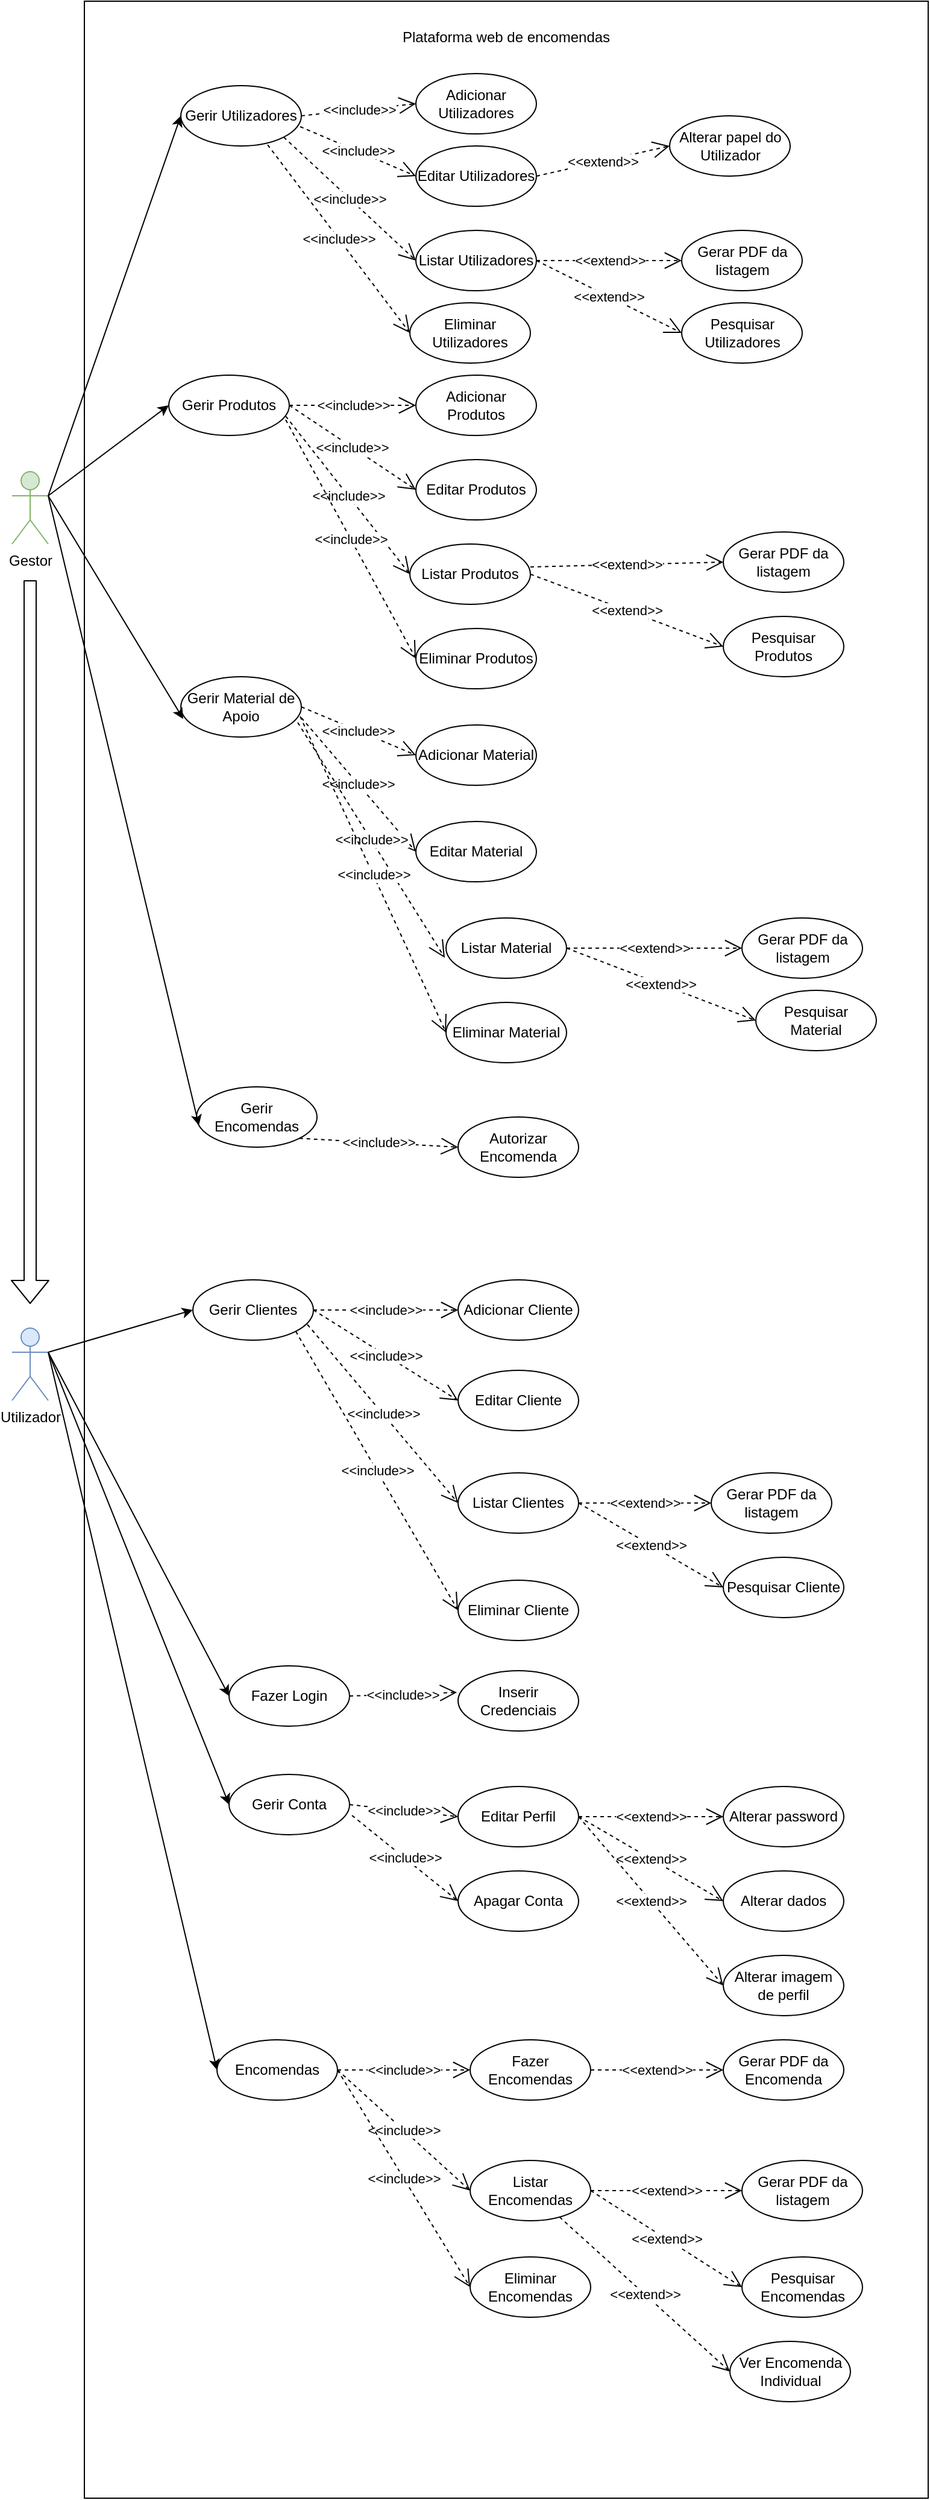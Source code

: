 <mxfile version="10.7.1" type="device"><diagram id="4NJn6jkyg2GbikBChV5x" name="Page-1"><mxGraphModel dx="1394" dy="1916" grid="1" gridSize="10" guides="1" tooltips="1" connect="1" arrows="1" fold="1" page="1" pageScale="1" pageWidth="827" pageHeight="1169" math="0" shadow="0"><root><mxCell id="0"/><mxCell id="1" parent="0"/><mxCell id="Gq-TMFXcKOGOUpG4G3Sq-10" value="" style="whiteSpace=wrap;html=1;" parent="1" vertex="1"><mxGeometry x="270" y="-190" width="700" height="2070" as="geometry"/></mxCell><mxCell id="Gq-TMFXcKOGOUpG4G3Sq-2" value="Gestor" style="shape=umlActor;verticalLabelPosition=bottom;labelBackgroundColor=#ffffff;verticalAlign=top;html=1;outlineConnect=0;fillColor=#d5e8d4;strokeColor=#82b366;" parent="1" vertex="1"><mxGeometry x="210" y="200" width="30" height="60" as="geometry"/></mxCell><mxCell id="Gq-TMFXcKOGOUpG4G3Sq-3" value="Utilizador" style="shape=umlActor;verticalLabelPosition=bottom;labelBackgroundColor=#ffffff;verticalAlign=top;html=1;outlineConnect=0;fillColor=#dae8fc;strokeColor=#6c8ebf;" parent="1" vertex="1"><mxGeometry x="210" y="910" width="30" height="60" as="geometry"/></mxCell><mxCell id="Gq-TMFXcKOGOUpG4G3Sq-9" value="" style="shape=flexArrow;endArrow=classic;html=1;" parent="1" edge="1"><mxGeometry width="50" height="50" relative="1" as="geometry"><mxPoint x="225" y="290" as="sourcePoint"/><mxPoint x="225" y="890" as="targetPoint"/></mxGeometry></mxCell><mxCell id="Gq-TMFXcKOGOUpG4G3Sq-11" value="Plataforma web de encomendas" style="text;html=1;strokeColor=none;fillColor=none;align=center;verticalAlign=middle;whiteSpace=wrap;rounded=0;" parent="1" vertex="1"><mxGeometry x="525" y="-170" width="190" height="20" as="geometry"/></mxCell><mxCell id="Gq-TMFXcKOGOUpG4G3Sq-12" value="Gerir Utilizadores" style="ellipse;whiteSpace=wrap;html=1;" parent="1" vertex="1"><mxGeometry x="350" y="-120" width="100" height="50" as="geometry"/></mxCell><mxCell id="Gq-TMFXcKOGOUpG4G3Sq-13" value="Gerir Produtos" style="ellipse;whiteSpace=wrap;html=1;" parent="1" vertex="1"><mxGeometry x="340" y="120" width="100" height="50" as="geometry"/></mxCell><mxCell id="Gq-TMFXcKOGOUpG4G3Sq-14" value="Gerir Material de Apoio" style="ellipse;whiteSpace=wrap;html=1;" parent="1" vertex="1"><mxGeometry x="350" y="370" width="100" height="50" as="geometry"/></mxCell><mxCell id="Gq-TMFXcKOGOUpG4G3Sq-15" value="Gerir Encomendas" style="ellipse;whiteSpace=wrap;html=1;" parent="1" vertex="1"><mxGeometry x="363" y="710" width="100" height="50" as="geometry"/></mxCell><mxCell id="Gq-TMFXcKOGOUpG4G3Sq-21" value="" style="endArrow=classic;html=1;entryX=0;entryY=0.5;entryDx=0;entryDy=0;exitX=1;exitY=0.333;exitDx=0;exitDy=0;exitPerimeter=0;" parent="1" source="Gq-TMFXcKOGOUpG4G3Sq-2" target="Gq-TMFXcKOGOUpG4G3Sq-12" edge="1"><mxGeometry width="50" height="50" relative="1" as="geometry"><mxPoint x="240" y="225" as="sourcePoint"/><mxPoint x="290" y="175" as="targetPoint"/></mxGeometry></mxCell><mxCell id="Gq-TMFXcKOGOUpG4G3Sq-22" value="" style="endArrow=classic;html=1;entryX=0;entryY=0.5;entryDx=0;entryDy=0;exitX=1;exitY=0.333;exitDx=0;exitDy=0;exitPerimeter=0;" parent="1" source="Gq-TMFXcKOGOUpG4G3Sq-2" target="Gq-TMFXcKOGOUpG4G3Sq-13" edge="1"><mxGeometry width="50" height="50" relative="1" as="geometry"><mxPoint x="240" y="230" as="sourcePoint"/><mxPoint x="350" y="195" as="targetPoint"/></mxGeometry></mxCell><mxCell id="Gq-TMFXcKOGOUpG4G3Sq-23" value="" style="endArrow=classic;html=1;entryX=0.02;entryY=0.7;entryDx=0;entryDy=0;exitX=1;exitY=0.333;exitDx=0;exitDy=0;exitPerimeter=0;entryPerimeter=0;" parent="1" source="Gq-TMFXcKOGOUpG4G3Sq-2" target="Gq-TMFXcKOGOUpG4G3Sq-14" edge="1"><mxGeometry width="50" height="50" relative="1" as="geometry"><mxPoint x="260" y="245" as="sourcePoint"/><mxPoint x="360" y="205" as="targetPoint"/></mxGeometry></mxCell><mxCell id="Gq-TMFXcKOGOUpG4G3Sq-24" value="" style="endArrow=classic;html=1;entryX=0.02;entryY=0.64;entryDx=0;entryDy=0;exitX=1;exitY=0.333;exitDx=0;exitDy=0;exitPerimeter=0;entryPerimeter=0;" parent="1" source="Gq-TMFXcKOGOUpG4G3Sq-2" target="Gq-TMFXcKOGOUpG4G3Sq-15" edge="1"><mxGeometry width="50" height="50" relative="1" as="geometry"><mxPoint x="270" y="255" as="sourcePoint"/><mxPoint x="370" y="215" as="targetPoint"/></mxGeometry></mxCell><mxCell id="Gq-TMFXcKOGOUpG4G3Sq-26" value="Adicionar Utilizadores" style="ellipse;whiteSpace=wrap;html=1;" parent="1" vertex="1"><mxGeometry x="545" y="-130" width="100" height="50" as="geometry"/></mxCell><mxCell id="Gq-TMFXcKOGOUpG4G3Sq-27" value="Editar Utilizadores" style="ellipse;whiteSpace=wrap;html=1;" parent="1" vertex="1"><mxGeometry x="545" y="-70" width="100" height="50" as="geometry"/></mxCell><mxCell id="Gq-TMFXcKOGOUpG4G3Sq-29" value="Alterar papel do Utilizador" style="ellipse;whiteSpace=wrap;html=1;" parent="1" vertex="1"><mxGeometry x="755.5" y="-95" width="100" height="50" as="geometry"/></mxCell><mxCell id="Gq-TMFXcKOGOUpG4G3Sq-40" value="Eliminar Utilizadores" style="ellipse;whiteSpace=wrap;html=1;" parent="1" vertex="1"><mxGeometry x="540" y="60" width="100" height="50" as="geometry"/></mxCell><mxCell id="Gq-TMFXcKOGOUpG4G3Sq-43" value="Listar Utilizadores" style="ellipse;whiteSpace=wrap;html=1;" parent="1" vertex="1"><mxGeometry x="545" width="100" height="50" as="geometry"/></mxCell><mxCell id="Gq-TMFXcKOGOUpG4G3Sq-48" value="Gerar PDF da listagem" style="ellipse;whiteSpace=wrap;html=1;" parent="1" vertex="1"><mxGeometry x="765.5" width="100" height="50" as="geometry"/></mxCell><mxCell id="Gq-TMFXcKOGOUpG4G3Sq-54" value="&amp;lt;&amp;lt;include&amp;gt;&amp;gt;" style="endArrow=open;endSize=12;dashed=1;html=1;exitX=1;exitY=0.5;exitDx=0;exitDy=0;entryX=0;entryY=0.5;entryDx=0;entryDy=0;" parent="1" source="Gq-TMFXcKOGOUpG4G3Sq-12" target="Gq-TMFXcKOGOUpG4G3Sq-26" edge="1"><mxGeometry width="160" relative="1" as="geometry"><mxPoint x="440" y="169.5" as="sourcePoint"/><mxPoint x="600" y="169.5" as="targetPoint"/></mxGeometry></mxCell><mxCell id="Gq-TMFXcKOGOUpG4G3Sq-55" value="&amp;lt;&amp;lt;include&amp;gt;&amp;gt;" style="endArrow=open;endSize=12;dashed=1;html=1;exitX=0.99;exitY=0.68;exitDx=0;exitDy=0;exitPerimeter=0;entryX=0;entryY=0.5;entryDx=0;entryDy=0;" parent="1" source="Gq-TMFXcKOGOUpG4G3Sq-12" target="Gq-TMFXcKOGOUpG4G3Sq-27" edge="1"><mxGeometry width="160" relative="1" as="geometry"><mxPoint x="450" y="199" as="sourcePoint"/><mxPoint x="610" y="199" as="targetPoint"/></mxGeometry></mxCell><mxCell id="Gq-TMFXcKOGOUpG4G3Sq-56" value="&amp;lt;&amp;lt;include&amp;gt;&amp;gt;" style="endArrow=open;endSize=12;dashed=1;html=1;exitX=1;exitY=1;exitDx=0;exitDy=0;entryX=0;entryY=0.5;entryDx=0;entryDy=0;" parent="1" source="Gq-TMFXcKOGOUpG4G3Sq-12" target="Gq-TMFXcKOGOUpG4G3Sq-43" edge="1"><mxGeometry width="160" relative="1" as="geometry"><mxPoint x="413" y="220" as="sourcePoint"/><mxPoint x="573" y="220" as="targetPoint"/></mxGeometry></mxCell><mxCell id="Gq-TMFXcKOGOUpG4G3Sq-57" value="&amp;lt;&amp;lt;include&amp;gt;&amp;gt;" style="endArrow=open;endSize=12;dashed=1;html=1;entryX=0;entryY=0.5;entryDx=0;entryDy=0;exitX=0.72;exitY=0.98;exitDx=0;exitDy=0;exitPerimeter=0;" parent="1" source="Gq-TMFXcKOGOUpG4G3Sq-12" target="Gq-TMFXcKOGOUpG4G3Sq-40" edge="1"><mxGeometry width="160" relative="1" as="geometry"><mxPoint x="385" y="209.5" as="sourcePoint"/><mxPoint x="545" y="209.5" as="targetPoint"/></mxGeometry></mxCell><mxCell id="Gq-TMFXcKOGOUpG4G3Sq-60" value="&amp;lt;&amp;lt;extend&amp;gt;&amp;gt;" style="endArrow=open;endSize=12;dashed=1;html=1;exitX=1;exitY=0.5;exitDx=0;exitDy=0;entryX=0;entryY=0.5;entryDx=0;entryDy=0;" parent="1" source="Gq-TMFXcKOGOUpG4G3Sq-27" target="Gq-TMFXcKOGOUpG4G3Sq-29" edge="1"><mxGeometry width="160" relative="1" as="geometry"><mxPoint x="660" y="200" as="sourcePoint"/><mxPoint x="700" y="200" as="targetPoint"/></mxGeometry></mxCell><mxCell id="Gq-TMFXcKOGOUpG4G3Sq-63" value="&amp;lt;&amp;lt;extend&amp;gt;&amp;gt;" style="endArrow=open;endSize=12;dashed=1;html=1;exitX=1;exitY=0.5;exitDx=0;exitDy=0;entryX=0;entryY=0.5;entryDx=0;entryDy=0;" parent="1" source="Gq-TMFXcKOGOUpG4G3Sq-43" target="Gq-TMFXcKOGOUpG4G3Sq-48" edge="1"><mxGeometry width="160" relative="1" as="geometry"><mxPoint x="650" y="254.5" as="sourcePoint"/><mxPoint x="750" y="254.5" as="targetPoint"/></mxGeometry></mxCell><mxCell id="Gq-TMFXcKOGOUpG4G3Sq-64" value="Adicionar Produtos" style="ellipse;whiteSpace=wrap;html=1;" parent="1" vertex="1"><mxGeometry x="545" y="120" width="100" height="50" as="geometry"/></mxCell><mxCell id="Gq-TMFXcKOGOUpG4G3Sq-65" value="Editar Produtos" style="ellipse;whiteSpace=wrap;html=1;" parent="1" vertex="1"><mxGeometry x="545" y="190" width="100" height="50" as="geometry"/></mxCell><mxCell id="Gq-TMFXcKOGOUpG4G3Sq-66" value="Listar Produtos" style="ellipse;whiteSpace=wrap;html=1;" parent="1" vertex="1"><mxGeometry x="540" y="260" width="100" height="50" as="geometry"/></mxCell><mxCell id="Gq-TMFXcKOGOUpG4G3Sq-67" value="Eliminar Produtos" style="ellipse;whiteSpace=wrap;html=1;" parent="1" vertex="1"><mxGeometry x="545" y="330" width="100" height="50" as="geometry"/></mxCell><mxCell id="Gq-TMFXcKOGOUpG4G3Sq-68" value="&amp;lt;&amp;lt;include&amp;gt;&amp;gt;" style="endArrow=open;endSize=12;dashed=1;html=1;exitX=1;exitY=0.5;exitDx=0;exitDy=0;entryX=0;entryY=0.5;entryDx=0;entryDy=0;" parent="1" source="Gq-TMFXcKOGOUpG4G3Sq-13" target="Gq-TMFXcKOGOUpG4G3Sq-64" edge="1"><mxGeometry width="160" relative="1" as="geometry"><mxPoint x="480" y="405" as="sourcePoint"/><mxPoint x="575" y="365" as="targetPoint"/></mxGeometry></mxCell><mxCell id="Gq-TMFXcKOGOUpG4G3Sq-69" value="&amp;lt;&amp;lt;include&amp;gt;&amp;gt;" style="endArrow=open;endSize=12;dashed=1;html=1;exitX=1;exitY=0.5;exitDx=0;exitDy=0;entryX=0;entryY=0.5;entryDx=0;entryDy=0;" parent="1" source="Gq-TMFXcKOGOUpG4G3Sq-13" target="Gq-TMFXcKOGOUpG4G3Sq-65" edge="1"><mxGeometry width="160" relative="1" as="geometry"><mxPoint x="490" y="430" as="sourcePoint"/><mxPoint x="620" y="420" as="targetPoint"/></mxGeometry></mxCell><mxCell id="Gq-TMFXcKOGOUpG4G3Sq-70" value="&amp;lt;&amp;lt;include&amp;gt;&amp;gt;" style="endArrow=open;endSize=12;dashed=1;html=1;entryX=0;entryY=0.5;entryDx=0;entryDy=0;exitX=0.97;exitY=0.68;exitDx=0;exitDy=0;exitPerimeter=0;" parent="1" source="Gq-TMFXcKOGOUpG4G3Sq-13" target="Gq-TMFXcKOGOUpG4G3Sq-66" edge="1"><mxGeometry width="160" relative="1" as="geometry"><mxPoint x="500" y="390" as="sourcePoint"/><mxPoint x="600" y="472" as="targetPoint"/></mxGeometry></mxCell><mxCell id="Gq-TMFXcKOGOUpG4G3Sq-71" value="&amp;lt;&amp;lt;extend&amp;gt;&amp;gt;" style="endArrow=open;endSize=12;dashed=1;html=1;exitX=1;exitY=0.5;exitDx=0;exitDy=0;entryX=0;entryY=0.5;entryDx=0;entryDy=0;" parent="1" source="Gq-TMFXcKOGOUpG4G3Sq-43" target="Gq-TMFXcKOGOUpG4G3Sq-72" edge="1"><mxGeometry width="160" relative="1" as="geometry"><mxPoint x="660" y="289" as="sourcePoint"/><mxPoint x="780" y="300" as="targetPoint"/></mxGeometry></mxCell><mxCell id="Gq-TMFXcKOGOUpG4G3Sq-72" value="Pesquisar Utilizadores" style="ellipse;whiteSpace=wrap;html=1;" parent="1" vertex="1"><mxGeometry x="765.5" y="60" width="100" height="50" as="geometry"/></mxCell><mxCell id="Gq-TMFXcKOGOUpG4G3Sq-75" value="&amp;lt;&amp;lt;include&amp;gt;&amp;gt;" style="endArrow=open;endSize=12;dashed=1;html=1;entryX=0;entryY=0.5;entryDx=0;entryDy=0;exitX=0.97;exitY=0.74;exitDx=0;exitDy=0;exitPerimeter=0;" parent="1" source="Gq-TMFXcKOGOUpG4G3Sq-13" target="Gq-TMFXcKOGOUpG4G3Sq-67" edge="1"><mxGeometry width="160" relative="1" as="geometry"><mxPoint x="483.5" y="430" as="sourcePoint"/><mxPoint x="616.5" y="533" as="targetPoint"/></mxGeometry></mxCell><mxCell id="Gq-TMFXcKOGOUpG4G3Sq-77" value="Gerar PDF da listagem" style="ellipse;whiteSpace=wrap;html=1;" parent="1" vertex="1"><mxGeometry x="800" y="250" width="100" height="50" as="geometry"/></mxCell><mxCell id="Gq-TMFXcKOGOUpG4G3Sq-78" value="&amp;lt;&amp;lt;extend&amp;gt;&amp;gt;" style="endArrow=open;endSize=12;dashed=1;html=1;exitX=1;exitY=0.38;exitDx=0;exitDy=0;entryX=0;entryY=0.5;entryDx=0;entryDy=0;exitPerimeter=0;" parent="1" source="Gq-TMFXcKOGOUpG4G3Sq-66" target="Gq-TMFXcKOGOUpG4G3Sq-77" edge="1"><mxGeometry width="160" relative="1" as="geometry"><mxPoint x="717" y="483" as="sourcePoint"/><mxPoint x="817" y="479.5" as="targetPoint"/></mxGeometry></mxCell><mxCell id="Gq-TMFXcKOGOUpG4G3Sq-79" value="&amp;lt;&amp;lt;extend&amp;gt;&amp;gt;" style="endArrow=open;endSize=12;dashed=1;html=1;exitX=1;exitY=0.5;exitDx=0;exitDy=0;entryX=0;entryY=0.5;entryDx=0;entryDy=0;" parent="1" source="Gq-TMFXcKOGOUpG4G3Sq-66" target="Gq-TMFXcKOGOUpG4G3Sq-80" edge="1"><mxGeometry width="160" relative="1" as="geometry"><mxPoint x="717" y="483" as="sourcePoint"/><mxPoint x="847" y="525" as="targetPoint"/></mxGeometry></mxCell><mxCell id="Gq-TMFXcKOGOUpG4G3Sq-80" value="Pesquisar Produtos" style="ellipse;whiteSpace=wrap;html=1;" parent="1" vertex="1"><mxGeometry x="800" y="320" width="100" height="50" as="geometry"/></mxCell><mxCell id="Gq-TMFXcKOGOUpG4G3Sq-100" value="Adicionar Material" style="ellipse;whiteSpace=wrap;html=1;" parent="1" vertex="1"><mxGeometry x="545" y="410" width="100" height="50" as="geometry"/></mxCell><mxCell id="Gq-TMFXcKOGOUpG4G3Sq-101" value="Editar Material" style="ellipse;whiteSpace=wrap;html=1;" parent="1" vertex="1"><mxGeometry x="545" y="490" width="100" height="50" as="geometry"/></mxCell><mxCell id="Gq-TMFXcKOGOUpG4G3Sq-102" value="Listar Material" style="ellipse;whiteSpace=wrap;html=1;" parent="1" vertex="1"><mxGeometry x="570" y="570" width="100" height="50" as="geometry"/></mxCell><mxCell id="Gq-TMFXcKOGOUpG4G3Sq-103" value="Eliminar Material" style="ellipse;whiteSpace=wrap;html=1;" parent="1" vertex="1"><mxGeometry x="570" y="640" width="100" height="50" as="geometry"/></mxCell><mxCell id="Gq-TMFXcKOGOUpG4G3Sq-105" value="&amp;lt;&amp;lt;include&amp;gt;&amp;gt;" style="endArrow=open;endSize=12;dashed=1;html=1;entryX=0;entryY=0.5;entryDx=0;entryDy=0;exitX=1;exitY=0.5;exitDx=0;exitDy=0;" parent="1" source="Gq-TMFXcKOGOUpG4G3Sq-14" target="Gq-TMFXcKOGOUpG4G3Sq-100" edge="1"><mxGeometry width="160" relative="1" as="geometry"><mxPoint x="500" y="547" as="sourcePoint"/><mxPoint x="633" y="650" as="targetPoint"/></mxGeometry></mxCell><mxCell id="Gq-TMFXcKOGOUpG4G3Sq-106" value="&amp;lt;&amp;lt;include&amp;gt;&amp;gt;" style="endArrow=open;endSize=12;dashed=1;html=1;entryX=0;entryY=0.5;entryDx=0;entryDy=0;exitX=1;exitY=0.68;exitDx=0;exitDy=0;exitPerimeter=0;" parent="1" source="Gq-TMFXcKOGOUpG4G3Sq-14" target="Gq-TMFXcKOGOUpG4G3Sq-101" edge="1"><mxGeometry width="160" relative="1" as="geometry"><mxPoint x="510" y="680" as="sourcePoint"/><mxPoint x="630" y="680" as="targetPoint"/></mxGeometry></mxCell><mxCell id="Gq-TMFXcKOGOUpG4G3Sq-107" value="&amp;lt;&amp;lt;include&amp;gt;&amp;gt;" style="endArrow=open;endSize=12;dashed=1;html=1;entryX=-0.01;entryY=0.66;entryDx=0;entryDy=0;exitX=0.97;exitY=0.76;exitDx=0;exitDy=0;exitPerimeter=0;entryPerimeter=0;" parent="1" source="Gq-TMFXcKOGOUpG4G3Sq-14" target="Gq-TMFXcKOGOUpG4G3Sq-102" edge="1"><mxGeometry width="160" relative="1" as="geometry"><mxPoint x="475" y="709.5" as="sourcePoint"/><mxPoint x="595" y="709.5" as="targetPoint"/></mxGeometry></mxCell><mxCell id="Gq-TMFXcKOGOUpG4G3Sq-108" value="&amp;lt;&amp;lt;include&amp;gt;&amp;gt;" style="endArrow=open;endSize=12;dashed=1;html=1;entryX=0;entryY=0.5;entryDx=0;entryDy=0;exitX=0.99;exitY=0.66;exitDx=0;exitDy=0;exitPerimeter=0;" parent="1" source="Gq-TMFXcKOGOUpG4G3Sq-14" target="Gq-TMFXcKOGOUpG4G3Sq-103" edge="1"><mxGeometry width="160" relative="1" as="geometry"><mxPoint x="475" y="746.5" as="sourcePoint"/><mxPoint x="595" y="746.5" as="targetPoint"/></mxGeometry></mxCell><mxCell id="Gq-TMFXcKOGOUpG4G3Sq-110" value="Gerar PDF da listagem" style="ellipse;whiteSpace=wrap;html=1;" parent="1" vertex="1"><mxGeometry x="815.5" y="570" width="100" height="50" as="geometry"/></mxCell><mxCell id="Gq-TMFXcKOGOUpG4G3Sq-111" value="&amp;lt;&amp;lt;extend&amp;gt;&amp;gt;" style="endArrow=open;endSize=12;dashed=1;html=1;exitX=1;exitY=0.5;exitDx=0;exitDy=0;entryX=0;entryY=0.5;entryDx=0;entryDy=0;" parent="1" source="Gq-TMFXcKOGOUpG4G3Sq-102" target="Gq-TMFXcKOGOUpG4G3Sq-110" edge="1"><mxGeometry width="160" relative="1" as="geometry"><mxPoint x="738.5" y="726" as="sourcePoint"/><mxPoint x="835.5" y="714.5" as="targetPoint"/></mxGeometry></mxCell><mxCell id="Gq-TMFXcKOGOUpG4G3Sq-112" value="&amp;lt;&amp;lt;extend&amp;gt;&amp;gt;" style="endArrow=open;endSize=12;dashed=1;html=1;exitX=1;exitY=0.5;exitDx=0;exitDy=0;entryX=0;entryY=0.5;entryDx=0;entryDy=0;" parent="1" source="Gq-TMFXcKOGOUpG4G3Sq-102" target="Gq-TMFXcKOGOUpG4G3Sq-113" edge="1"><mxGeometry width="160" relative="1" as="geometry"><mxPoint x="738.5" y="732" as="sourcePoint"/><mxPoint x="865.5" y="760" as="targetPoint"/></mxGeometry></mxCell><mxCell id="Gq-TMFXcKOGOUpG4G3Sq-113" value="Pesquisar Material" style="ellipse;whiteSpace=wrap;html=1;" parent="1" vertex="1"><mxGeometry x="827" y="630" width="100" height="50" as="geometry"/></mxCell><mxCell id="Gq-TMFXcKOGOUpG4G3Sq-118" value="Autorizar Encomenda" style="ellipse;whiteSpace=wrap;html=1;" parent="1" vertex="1"><mxGeometry x="580" y="735" width="100" height="50" as="geometry"/></mxCell><mxCell id="Gq-TMFXcKOGOUpG4G3Sq-122" value="&amp;lt;&amp;lt;include&amp;gt;&amp;gt;" style="endArrow=open;endSize=12;dashed=1;html=1;entryX=0;entryY=0.5;entryDx=0;entryDy=0;exitX=1;exitY=1;exitDx=0;exitDy=0;" parent="1" source="Gq-TMFXcKOGOUpG4G3Sq-15" target="Gq-TMFXcKOGOUpG4G3Sq-118" edge="1"><mxGeometry width="160" relative="1" as="geometry"><mxPoint x="510" y="890" as="sourcePoint"/><mxPoint x="631.5" y="1035" as="targetPoint"/></mxGeometry></mxCell><mxCell id="Gq-TMFXcKOGOUpG4G3Sq-132" value="Gerir Clientes" style="ellipse;whiteSpace=wrap;html=1;" parent="1" vertex="1"><mxGeometry x="360" y="870" width="100" height="50" as="geometry"/></mxCell><mxCell id="Gq-TMFXcKOGOUpG4G3Sq-133" value="" style="endArrow=classic;html=1;entryX=0;entryY=0.5;entryDx=0;entryDy=0;exitX=1;exitY=0.333;exitDx=0;exitDy=0;exitPerimeter=0;" parent="1" source="Gq-TMFXcKOGOUpG4G3Sq-3" target="Gq-TMFXcKOGOUpG4G3Sq-132" edge="1"><mxGeometry width="50" height="50" relative="1" as="geometry"><mxPoint x="260" y="840" as="sourcePoint"/><mxPoint x="422" y="1255" as="targetPoint"/></mxGeometry></mxCell><mxCell id="Gq-TMFXcKOGOUpG4G3Sq-147" value="Adicionar Cliente" style="ellipse;whiteSpace=wrap;html=1;" parent="1" vertex="1"><mxGeometry x="580" y="870" width="100" height="50" as="geometry"/></mxCell><mxCell id="Gq-TMFXcKOGOUpG4G3Sq-148" value="Editar Cliente" style="ellipse;whiteSpace=wrap;html=1;" parent="1" vertex="1"><mxGeometry x="580" y="945" width="100" height="50" as="geometry"/></mxCell><mxCell id="Gq-TMFXcKOGOUpG4G3Sq-149" value="Listar Clientes" style="ellipse;whiteSpace=wrap;html=1;" parent="1" vertex="1"><mxGeometry x="580" y="1030" width="100" height="50" as="geometry"/></mxCell><mxCell id="Gq-TMFXcKOGOUpG4G3Sq-150" value="Eliminar Cliente" style="ellipse;whiteSpace=wrap;html=1;" parent="1" vertex="1"><mxGeometry x="580" y="1119" width="100" height="50" as="geometry"/></mxCell><mxCell id="Gq-TMFXcKOGOUpG4G3Sq-151" value="Gerar PDF da listagem" style="ellipse;whiteSpace=wrap;html=1;" parent="1" vertex="1"><mxGeometry x="790" y="1030" width="100" height="50" as="geometry"/></mxCell><mxCell id="Gq-TMFXcKOGOUpG4G3Sq-152" value="Pesquisar Cliente" style="ellipse;whiteSpace=wrap;html=1;" parent="1" vertex="1"><mxGeometry x="800" y="1100" width="100" height="50" as="geometry"/></mxCell><mxCell id="Gq-TMFXcKOGOUpG4G3Sq-153" value="&amp;lt;&amp;lt;include&amp;gt;&amp;gt;" style="endArrow=open;endSize=12;dashed=1;html=1;exitX=1;exitY=0.5;exitDx=0;exitDy=0;entryX=0;entryY=0.5;entryDx=0;entryDy=0;" parent="1" source="Gq-TMFXcKOGOUpG4G3Sq-132" target="Gq-TMFXcKOGOUpG4G3Sq-147" edge="1"><mxGeometry width="160" relative="1" as="geometry"><mxPoint x="413" y="963" as="sourcePoint"/><mxPoint x="544" y="1239" as="targetPoint"/></mxGeometry></mxCell><mxCell id="Gq-TMFXcKOGOUpG4G3Sq-154" value="&amp;lt;&amp;lt;include&amp;gt;&amp;gt;" style="endArrow=open;endSize=12;dashed=1;html=1;entryX=0;entryY=0.5;entryDx=0;entryDy=0;exitX=1;exitY=0.5;exitDx=0;exitDy=0;" parent="1" source="Gq-TMFXcKOGOUpG4G3Sq-132" target="Gq-TMFXcKOGOUpG4G3Sq-148" edge="1"><mxGeometry width="160" relative="1" as="geometry"><mxPoint x="470" y="1115" as="sourcePoint"/><mxPoint x="550" y="1179" as="targetPoint"/></mxGeometry></mxCell><mxCell id="Gq-TMFXcKOGOUpG4G3Sq-155" value="&amp;lt;&amp;lt;include&amp;gt;&amp;gt;" style="endArrow=open;endSize=12;dashed=1;html=1;entryX=0;entryY=0.5;entryDx=0;entryDy=0;exitX=0.95;exitY=0.74;exitDx=0;exitDy=0;exitPerimeter=0;" parent="1" source="Gq-TMFXcKOGOUpG4G3Sq-132" target="Gq-TMFXcKOGOUpG4G3Sq-149" edge="1"><mxGeometry width="160" relative="1" as="geometry"><mxPoint x="445" y="1162" as="sourcePoint"/><mxPoint x="545" y="1237" as="targetPoint"/></mxGeometry></mxCell><mxCell id="Gq-TMFXcKOGOUpG4G3Sq-156" value="&amp;lt;&amp;lt;include&amp;gt;&amp;gt;" style="endArrow=open;endSize=12;dashed=1;html=1;entryX=0;entryY=0.5;entryDx=0;entryDy=0;exitX=1;exitY=1;exitDx=0;exitDy=0;" parent="1" source="Gq-TMFXcKOGOUpG4G3Sq-132" target="Gq-TMFXcKOGOUpG4G3Sq-150" edge="1"><mxGeometry width="160" relative="1" as="geometry"><mxPoint x="450" y="1177" as="sourcePoint"/><mxPoint x="555" y="1295" as="targetPoint"/></mxGeometry></mxCell><mxCell id="Gq-TMFXcKOGOUpG4G3Sq-157" value="&amp;lt;&amp;lt;extend&amp;gt;&amp;gt;" style="endArrow=open;endSize=12;dashed=1;html=1;exitX=1;exitY=0.5;exitDx=0;exitDy=0;entryX=0;entryY=0.5;entryDx=0;entryDy=0;" parent="1" source="Gq-TMFXcKOGOUpG4G3Sq-149" target="Gq-TMFXcKOGOUpG4G3Sq-152" edge="1"><mxGeometry width="160" relative="1" as="geometry"><mxPoint x="670" y="1247" as="sourcePoint"/><mxPoint x="777" y="1247" as="targetPoint"/></mxGeometry></mxCell><mxCell id="Gq-TMFXcKOGOUpG4G3Sq-158" value="&amp;lt;&amp;lt;extend&amp;gt;&amp;gt;" style="endArrow=open;endSize=12;dashed=1;html=1;entryX=0;entryY=0.5;entryDx=0;entryDy=0;exitX=1;exitY=0.5;exitDx=0;exitDy=0;" parent="1" source="Gq-TMFXcKOGOUpG4G3Sq-149" target="Gq-TMFXcKOGOUpG4G3Sq-151" edge="1"><mxGeometry width="160" relative="1" as="geometry"><mxPoint x="690" y="1220" as="sourcePoint"/><mxPoint x="770" y="1240" as="targetPoint"/></mxGeometry></mxCell><mxCell id="Gq-TMFXcKOGOUpG4G3Sq-159" value="Fazer Login" style="ellipse;whiteSpace=wrap;html=1;" parent="1" vertex="1"><mxGeometry x="390" y="1190" width="100" height="50" as="geometry"/></mxCell><mxCell id="Gq-TMFXcKOGOUpG4G3Sq-160" value="" style="endArrow=classic;html=1;entryX=0;entryY=0.5;entryDx=0;entryDy=0;exitX=1;exitY=0.333;exitDx=0;exitDy=0;exitPerimeter=0;" parent="1" source="Gq-TMFXcKOGOUpG4G3Sq-3" target="Gq-TMFXcKOGOUpG4G3Sq-159" edge="1"><mxGeometry width="50" height="50" relative="1" as="geometry"><mxPoint x="260" y="1302.5" as="sourcePoint"/><mxPoint x="390" y="1187.5" as="targetPoint"/></mxGeometry></mxCell><mxCell id="Gq-TMFXcKOGOUpG4G3Sq-161" value="&amp;lt;&amp;lt;include&amp;gt;&amp;gt;" style="endArrow=open;endSize=12;dashed=1;html=1;exitX=1;exitY=0.5;exitDx=0;exitDy=0;entryX=-0.01;entryY=0.36;entryDx=0;entryDy=0;entryPerimeter=0;" parent="1" source="Gq-TMFXcKOGOUpG4G3Sq-159" target="Gq-TMFXcKOGOUpG4G3Sq-162" edge="1"><mxGeometry width="160" relative="1" as="geometry"><mxPoint x="480" y="1210" as="sourcePoint"/><mxPoint x="560" y="1360" as="targetPoint"/></mxGeometry></mxCell><mxCell id="Gq-TMFXcKOGOUpG4G3Sq-162" value="Inserir Credenciais" style="ellipse;whiteSpace=wrap;html=1;" parent="1" vertex="1"><mxGeometry x="580" y="1194" width="100" height="50" as="geometry"/></mxCell><mxCell id="Gq-TMFXcKOGOUpG4G3Sq-163" value="Gerir Conta" style="ellipse;whiteSpace=wrap;html=1;" parent="1" vertex="1"><mxGeometry x="390" y="1280" width="100" height="50" as="geometry"/></mxCell><mxCell id="Gq-TMFXcKOGOUpG4G3Sq-164" value="" style="endArrow=classic;html=1;entryX=0;entryY=0.5;entryDx=0;entryDy=0;exitX=1;exitY=0.333;exitDx=0;exitDy=0;exitPerimeter=0;" parent="1" source="Gq-TMFXcKOGOUpG4G3Sq-3" target="Gq-TMFXcKOGOUpG4G3Sq-163" edge="1"><mxGeometry width="50" height="50" relative="1" as="geometry"><mxPoint x="240" y="1250" as="sourcePoint"/><mxPoint x="380" y="1375" as="targetPoint"/></mxGeometry></mxCell><mxCell id="Gq-TMFXcKOGOUpG4G3Sq-169" value="&amp;lt;&amp;lt;include&amp;gt;&amp;gt;" style="endArrow=open;endSize=12;dashed=1;html=1;exitX=1;exitY=0.5;exitDx=0;exitDy=0;entryX=0;entryY=0.5;entryDx=0;entryDy=0;" parent="1" source="Gq-TMFXcKOGOUpG4G3Sq-163" target="Gq-TMFXcKOGOUpG4G3Sq-171" edge="1"><mxGeometry width="160" relative="1" as="geometry"><mxPoint x="480" y="1480" as="sourcePoint"/><mxPoint x="580" y="1480" as="targetPoint"/></mxGeometry></mxCell><mxCell id="Gq-TMFXcKOGOUpG4G3Sq-171" value="Editar Perfil" style="ellipse;whiteSpace=wrap;html=1;" parent="1" vertex="1"><mxGeometry x="580" y="1290" width="100" height="50" as="geometry"/></mxCell><mxCell id="Gq-TMFXcKOGOUpG4G3Sq-173" value="Alterar password" style="ellipse;whiteSpace=wrap;html=1;" parent="1" vertex="1"><mxGeometry x="800" y="1290" width="100" height="50" as="geometry"/></mxCell><mxCell id="Gq-TMFXcKOGOUpG4G3Sq-174" value="&amp;lt;&amp;lt;extend&amp;gt;&amp;gt;" style="endArrow=open;endSize=12;dashed=1;html=1;exitX=1;exitY=0.5;exitDx=0;exitDy=0;entryX=0;entryY=0.5;entryDx=0;entryDy=0;" parent="1" source="Gq-TMFXcKOGOUpG4G3Sq-171" target="Gq-TMFXcKOGOUpG4G3Sq-173" edge="1"><mxGeometry width="160" relative="1" as="geometry"><mxPoint x="683.5" y="1441" as="sourcePoint"/><mxPoint x="790.5" y="1459" as="targetPoint"/></mxGeometry></mxCell><mxCell id="Gq-TMFXcKOGOUpG4G3Sq-177" value="Alterar dados" style="ellipse;whiteSpace=wrap;html=1;" parent="1" vertex="1"><mxGeometry x="800" y="1360" width="100" height="50" as="geometry"/></mxCell><mxCell id="Gq-TMFXcKOGOUpG4G3Sq-179" value="Alterar imagem de perfil" style="ellipse;whiteSpace=wrap;html=1;" parent="1" vertex="1"><mxGeometry x="800" y="1430" width="100" height="50" as="geometry"/></mxCell><mxCell id="Gq-TMFXcKOGOUpG4G3Sq-180" value="&amp;lt;&amp;lt;extend&amp;gt;&amp;gt;" style="endArrow=open;endSize=12;dashed=1;html=1;exitX=1;exitY=0.5;exitDx=0;exitDy=0;entryX=0;entryY=0.5;entryDx=0;entryDy=0;" parent="1" source="Gq-TMFXcKOGOUpG4G3Sq-171" target="Gq-TMFXcKOGOUpG4G3Sq-177" edge="1"><mxGeometry width="160" relative="1" as="geometry"><mxPoint x="685.5" y="1540" as="sourcePoint"/><mxPoint x="805.5" y="1540" as="targetPoint"/></mxGeometry></mxCell><mxCell id="Gq-TMFXcKOGOUpG4G3Sq-181" value="&amp;lt;&amp;lt;extend&amp;gt;&amp;gt;" style="endArrow=open;endSize=12;dashed=1;html=1;exitX=1;exitY=0.5;exitDx=0;exitDy=0;entryX=0;entryY=0.5;entryDx=0;entryDy=0;" parent="1" source="Gq-TMFXcKOGOUpG4G3Sq-171" target="Gq-TMFXcKOGOUpG4G3Sq-179" edge="1"><mxGeometry width="160" relative="1" as="geometry"><mxPoint x="655" y="1569.5" as="sourcePoint"/><mxPoint x="775" y="1569.5" as="targetPoint"/></mxGeometry></mxCell><mxCell id="Gq-TMFXcKOGOUpG4G3Sq-184" value="&amp;lt;&amp;lt;include&amp;gt;&amp;gt;" style="endArrow=open;endSize=12;dashed=1;html=1;exitX=1.02;exitY=0.68;exitDx=0;exitDy=0;entryX=0;entryY=0.5;entryDx=0;entryDy=0;exitPerimeter=0;" parent="1" source="Gq-TMFXcKOGOUpG4G3Sq-163" target="Gq-TMFXcKOGOUpG4G3Sq-186" edge="1"><mxGeometry width="160" relative="1" as="geometry"><mxPoint x="460" y="1530" as="sourcePoint"/><mxPoint x="560" y="1530" as="targetPoint"/></mxGeometry></mxCell><mxCell id="Gq-TMFXcKOGOUpG4G3Sq-186" value="Apagar Conta" style="ellipse;whiteSpace=wrap;html=1;" parent="1" vertex="1"><mxGeometry x="580" y="1360" width="100" height="50" as="geometry"/></mxCell><mxCell id="Gq-TMFXcKOGOUpG4G3Sq-192" value="&amp;lt;&amp;lt;include&amp;gt;&amp;gt;" style="endArrow=open;endSize=12;dashed=1;html=1;exitX=1;exitY=0.5;exitDx=0;exitDy=0;entryX=0;entryY=0.5;entryDx=0;entryDy=0;" parent="1" source="Gq-TMFXcKOGOUpG4G3Sq-200" target="Gq-TMFXcKOGOUpG4G3Sq-193" edge="1"><mxGeometry width="160" relative="1" as="geometry"><mxPoint x="465" y="1715" as="sourcePoint"/><mxPoint x="580" y="1725" as="targetPoint"/></mxGeometry></mxCell><mxCell id="Gq-TMFXcKOGOUpG4G3Sq-193" value="Fazer Encomendas" style="ellipse;whiteSpace=wrap;html=1;" parent="1" vertex="1"><mxGeometry x="590" y="1500" width="100" height="50" as="geometry"/></mxCell><mxCell id="Gq-TMFXcKOGOUpG4G3Sq-194" value="&amp;lt;&amp;lt;extend&amp;gt;&amp;gt;" style="endArrow=open;endSize=12;dashed=1;html=1;exitX=1;exitY=0.5;exitDx=0;exitDy=0;" parent="1" source="Gq-TMFXcKOGOUpG4G3Sq-193" target="Gq-TMFXcKOGOUpG4G3Sq-195" edge="1"><mxGeometry width="160" relative="1" as="geometry"><mxPoint x="683.5" y="1697" as="sourcePoint"/><mxPoint x="790.5" y="1715" as="targetPoint"/></mxGeometry></mxCell><mxCell id="Gq-TMFXcKOGOUpG4G3Sq-195" value="Gerar PDF da Encomenda" style="ellipse;whiteSpace=wrap;html=1;" parent="1" vertex="1"><mxGeometry x="800" y="1500" width="100" height="50" as="geometry"/></mxCell><mxCell id="Gq-TMFXcKOGOUpG4G3Sq-196" value="&amp;lt;&amp;lt;include&amp;gt;&amp;gt;" style="endArrow=open;endSize=12;dashed=1;html=1;exitX=1;exitY=0.5;exitDx=0;exitDy=0;entryX=0;entryY=0.5;entryDx=0;entryDy=0;" parent="1" source="Gq-TMFXcKOGOUpG4G3Sq-200" target="Gq-TMFXcKOGOUpG4G3Sq-197" edge="1"><mxGeometry width="160" relative="1" as="geometry"><mxPoint x="458" y="1728" as="sourcePoint"/><mxPoint x="559" y="1871" as="targetPoint"/></mxGeometry></mxCell><mxCell id="Gq-TMFXcKOGOUpG4G3Sq-197" value="Listar Encomendas" style="ellipse;whiteSpace=wrap;html=1;" parent="1" vertex="1"><mxGeometry x="590" y="1600" width="100" height="50" as="geometry"/></mxCell><mxCell id="Gq-TMFXcKOGOUpG4G3Sq-198" value="Eliminar Encomendas" style="ellipse;whiteSpace=wrap;html=1;" parent="1" vertex="1"><mxGeometry x="590" y="1680" width="100" height="50" as="geometry"/></mxCell><mxCell id="Gq-TMFXcKOGOUpG4G3Sq-199" value="&amp;lt;&amp;lt;include&amp;gt;&amp;gt;" style="endArrow=open;endSize=12;dashed=1;html=1;exitX=1;exitY=0.5;exitDx=0;exitDy=0;entryX=0;entryY=0.5;entryDx=0;entryDy=0;" parent="1" source="Gq-TMFXcKOGOUpG4G3Sq-200" target="Gq-TMFXcKOGOUpG4G3Sq-198" edge="1"><mxGeometry width="160" relative="1" as="geometry"><mxPoint x="450" y="1733" as="sourcePoint"/><mxPoint x="555" y="1937" as="targetPoint"/></mxGeometry></mxCell><mxCell id="Gq-TMFXcKOGOUpG4G3Sq-200" value="Encomendas" style="ellipse;whiteSpace=wrap;html=1;" parent="1" vertex="1"><mxGeometry x="380" y="1500" width="100" height="50" as="geometry"/></mxCell><mxCell id="Gq-TMFXcKOGOUpG4G3Sq-201" value="" style="endArrow=classic;html=1;entryX=0;entryY=0.5;entryDx=0;entryDy=0;exitX=1;exitY=0.333;exitDx=0;exitDy=0;exitPerimeter=0;" parent="1" source="Gq-TMFXcKOGOUpG4G3Sq-3" target="Gq-TMFXcKOGOUpG4G3Sq-200" edge="1"><mxGeometry width="50" height="50" relative="1" as="geometry"><mxPoint x="270" y="1477.5" as="sourcePoint"/><mxPoint x="410" y="1502.5" as="targetPoint"/></mxGeometry></mxCell><mxCell id="Gq-TMFXcKOGOUpG4G3Sq-204" value="&amp;lt;&amp;lt;extend&amp;gt;&amp;gt;" style="endArrow=open;endSize=12;dashed=1;html=1;exitX=1;exitY=0.5;exitDx=0;exitDy=0;entryX=0;entryY=0.5;entryDx=0;entryDy=0;" parent="1" source="Gq-TMFXcKOGOUpG4G3Sq-197" target="Gq-TMFXcKOGOUpG4G3Sq-207" edge="1"><mxGeometry width="160" relative="1" as="geometry"><mxPoint x="690" y="1703" as="sourcePoint"/><mxPoint x="815.581" y="1706.574" as="targetPoint"/></mxGeometry></mxCell><mxCell id="Gq-TMFXcKOGOUpG4G3Sq-207" value="Gerar PDF da listagem" style="ellipse;whiteSpace=wrap;html=1;" parent="1" vertex="1"><mxGeometry x="815.5" y="1600" width="100" height="50" as="geometry"/></mxCell><mxCell id="Gq-TMFXcKOGOUpG4G3Sq-208" value="Pesquisar Encomendas" style="ellipse;whiteSpace=wrap;html=1;" parent="1" vertex="1"><mxGeometry x="815.5" y="1680" width="100" height="50" as="geometry"/></mxCell><mxCell id="Gq-TMFXcKOGOUpG4G3Sq-209" value="&amp;lt;&amp;lt;extend&amp;gt;&amp;gt;" style="endArrow=open;endSize=12;dashed=1;html=1;exitX=1;exitY=0.5;exitDx=0;exitDy=0;entryX=0;entryY=0.5;entryDx=0;entryDy=0;" parent="1" source="Gq-TMFXcKOGOUpG4G3Sq-197" target="Gq-TMFXcKOGOUpG4G3Sq-208" edge="1"><mxGeometry width="160" relative="1" as="geometry"><mxPoint x="687.5" y="1739.5" as="sourcePoint"/><mxPoint x="823.5" y="1739.5" as="targetPoint"/></mxGeometry></mxCell><mxCell id="ZcO1DLjv24XmyTcoM3hv-1" value="&amp;lt;&amp;lt;extend&amp;gt;&amp;gt;" style="endArrow=open;endSize=12;dashed=1;html=1;entryX=0;entryY=0.5;entryDx=0;entryDy=0;" edge="1" parent="1" source="Gq-TMFXcKOGOUpG4G3Sq-197" target="ZcO1DLjv24XmyTcoM3hv-2"><mxGeometry width="160" relative="1" as="geometry"><mxPoint x="701" y="1600" as="sourcePoint"/><mxPoint x="827" y="1600" as="targetPoint"/></mxGeometry></mxCell><mxCell id="ZcO1DLjv24XmyTcoM3hv-2" value="Ver Encomenda Individual" style="ellipse;whiteSpace=wrap;html=1;" vertex="1" parent="1"><mxGeometry x="805.5" y="1750" width="100" height="50" as="geometry"/></mxCell></root></mxGraphModel></diagram></mxfile>